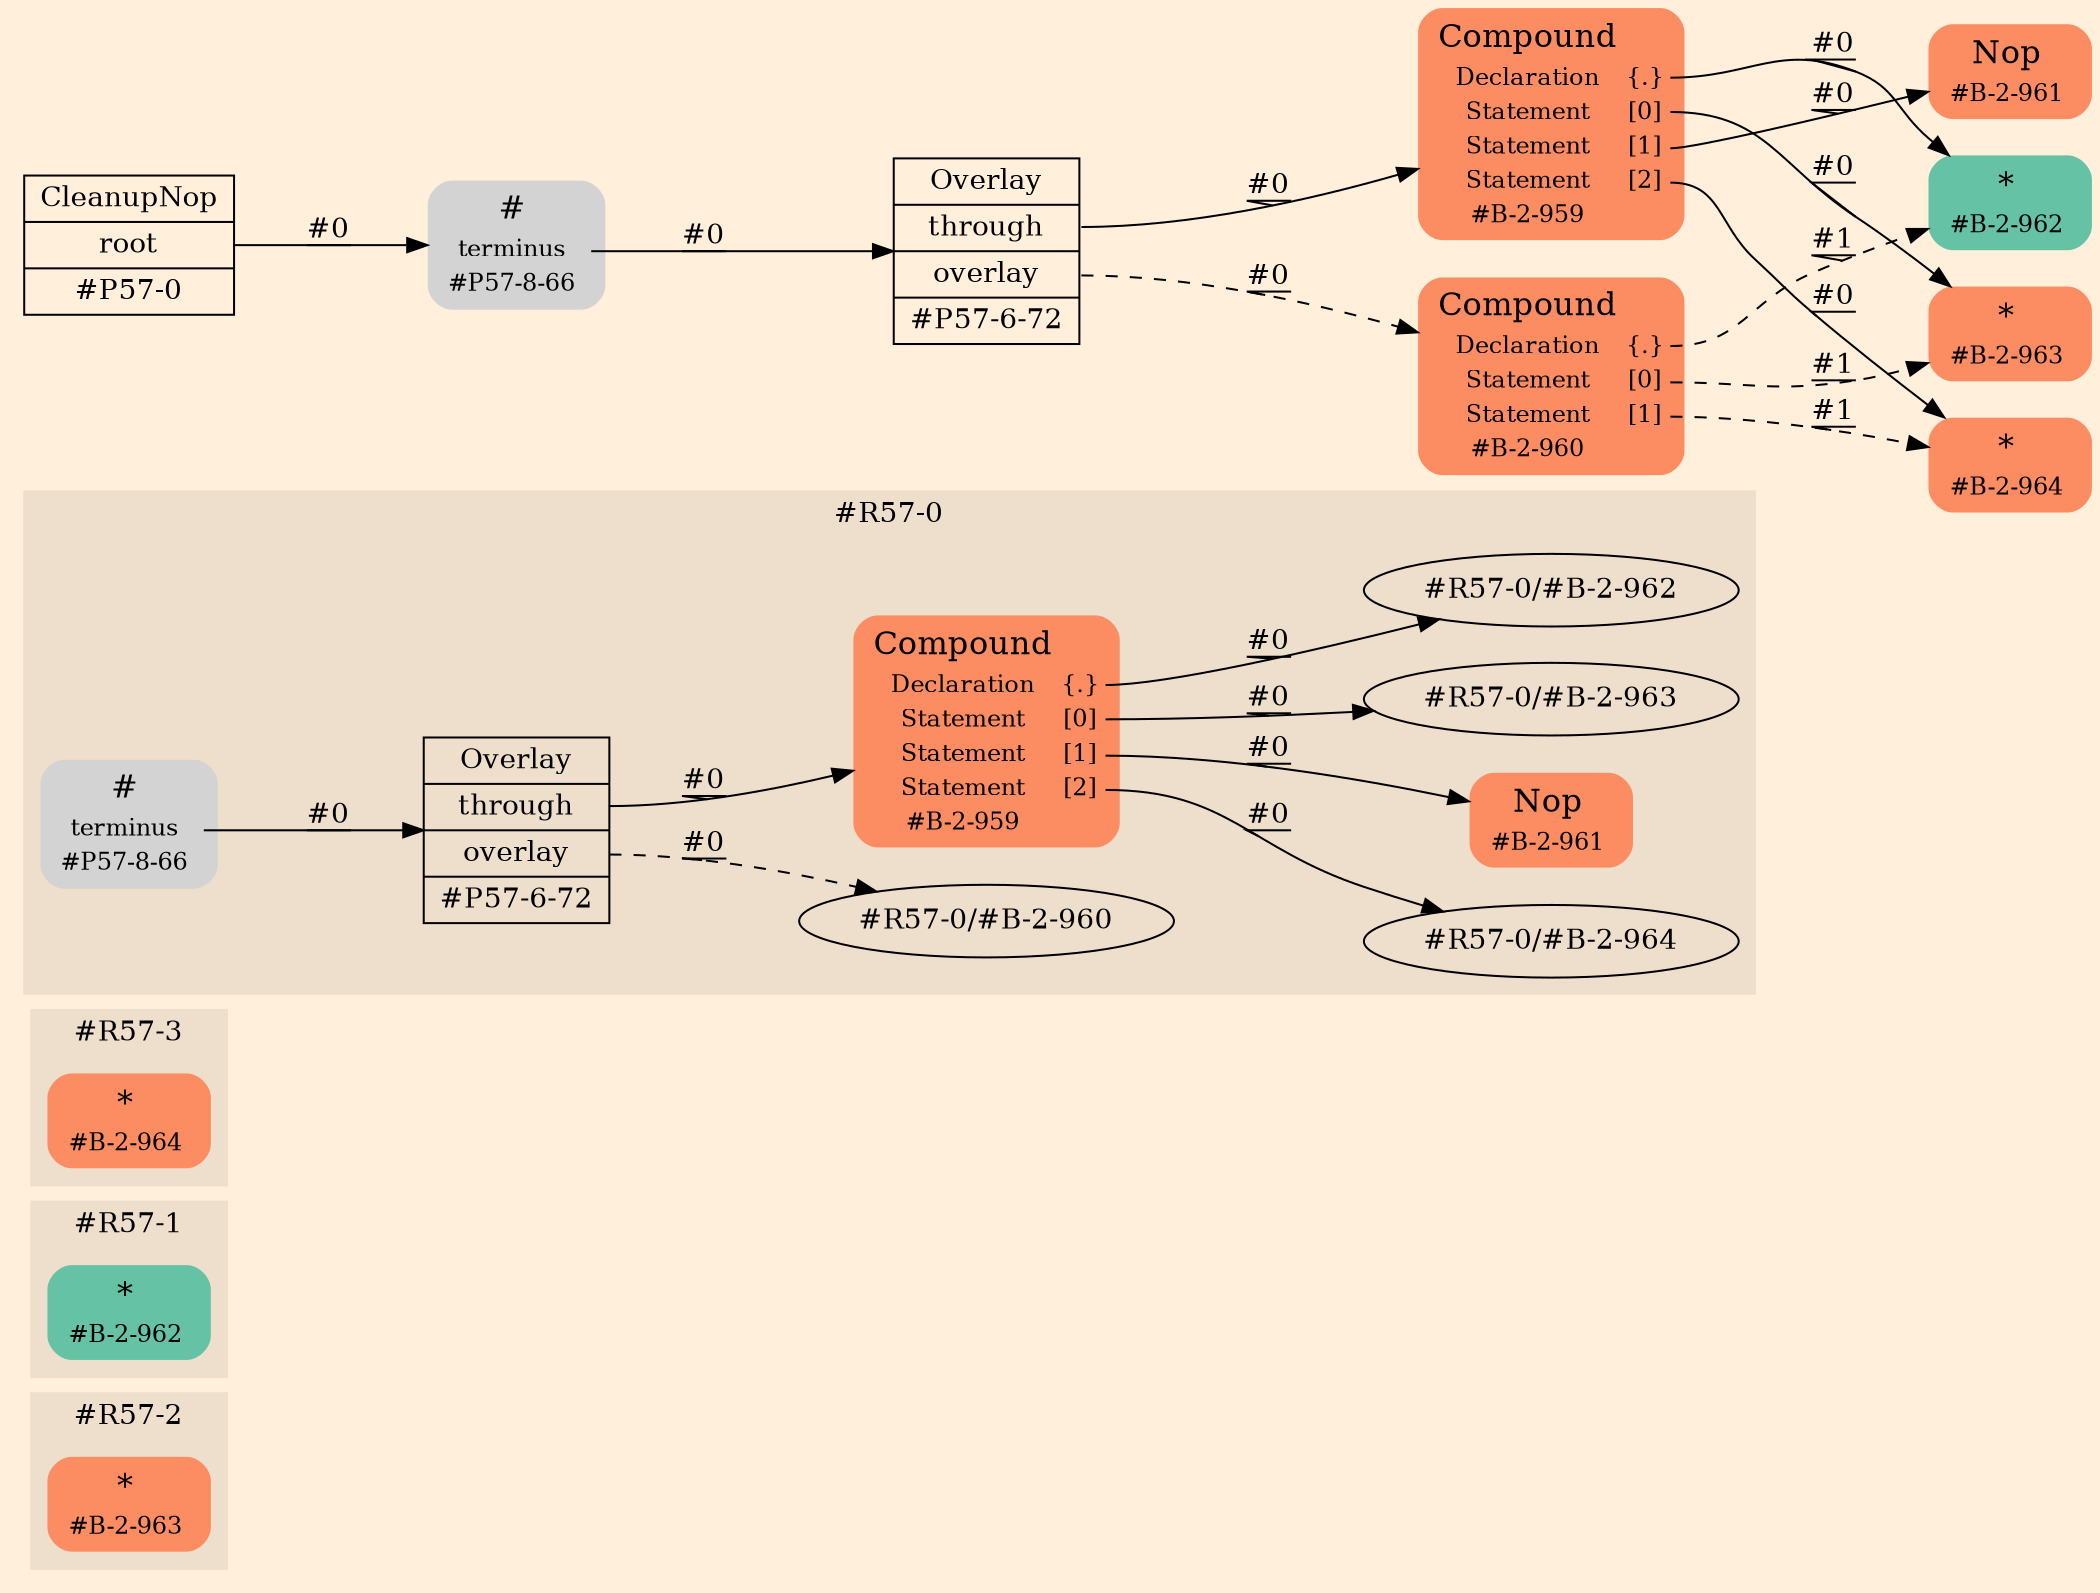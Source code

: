 digraph Inferno {
graph [
rankdir = "LR"
ranksep = 1.0
size = "14,20"
bgcolor = antiquewhite1
color = black
fontcolor = black
];
node [
];
subgraph "cluster#R57-2" {
label = "#R57-2"
style = "filled"
color = antiquewhite2
"#R57-2/#B-2-963" [
shape = "plaintext"
fillcolor = "/set28/2"
label = <<TABLE BORDER="0" CELLBORDER="0" CELLSPACING="0">
 <TR>
  <TD><FONT POINT-SIZE="16.0">*</FONT></TD>
  <TD></TD>
 </TR>
 <TR>
  <TD>#B-2-963</TD>
  <TD PORT="port0"></TD>
 </TR>
</TABLE>>
style = "rounded,filled"
fontsize = "12"
];
}
subgraph "cluster#R57-1" {
label = "#R57-1"
style = "filled"
color = antiquewhite2
"#R57-1/#B-2-962" [
shape = "plaintext"
fillcolor = "/set28/1"
label = <<TABLE BORDER="0" CELLBORDER="0" CELLSPACING="0">
 <TR>
  <TD><FONT POINT-SIZE="16.0">*</FONT></TD>
  <TD></TD>
 </TR>
 <TR>
  <TD>#B-2-962</TD>
  <TD PORT="port0"></TD>
 </TR>
</TABLE>>
style = "rounded,filled"
fontsize = "12"
];
}
subgraph "cluster#R57-3" {
label = "#R57-3"
style = "filled"
color = antiquewhite2
"#R57-3/#B-2-964" [
shape = "plaintext"
fillcolor = "/set28/2"
label = <<TABLE BORDER="0" CELLBORDER="0" CELLSPACING="0">
 <TR>
  <TD><FONT POINT-SIZE="16.0">*</FONT></TD>
  <TD></TD>
 </TR>
 <TR>
  <TD>#B-2-964</TD>
  <TD PORT="port0"></TD>
 </TR>
</TABLE>>
style = "rounded,filled"
fontsize = "12"
];
}
subgraph "cluster#R57-0" {
label = "#R57-0"
style = "filled"
color = antiquewhite2
"#R57-0/#B-2-961" [
shape = "plaintext"
fillcolor = "/set28/2"
label = <<TABLE BORDER="0" CELLBORDER="0" CELLSPACING="0">
 <TR>
  <TD><FONT POINT-SIZE="16.0">Nop</FONT></TD>
  <TD></TD>
 </TR>
 <TR>
  <TD>#B-2-961</TD>
  <TD PORT="port0"></TD>
 </TR>
</TABLE>>
style = "rounded,filled"
fontsize = "12"
];
"#R57-0/#P57-8-66" [
shape = "plaintext"
label = <<TABLE BORDER="0" CELLBORDER="0" CELLSPACING="0">
 <TR>
  <TD><FONT POINT-SIZE="16.0">#</FONT></TD>
  <TD></TD>
 </TR>
 <TR>
  <TD>terminus</TD>
  <TD PORT="port0"></TD>
 </TR>
 <TR>
  <TD>#P57-8-66</TD>
  <TD PORT="port1"></TD>
 </TR>
</TABLE>>
style = "rounded,filled"
fontsize = "12"
];
"#R57-0/#B-2-959" [
shape = "plaintext"
fillcolor = "/set28/2"
label = <<TABLE BORDER="0" CELLBORDER="0" CELLSPACING="0">
 <TR>
  <TD><FONT POINT-SIZE="16.0">Compound</FONT></TD>
  <TD></TD>
 </TR>
 <TR>
  <TD>Declaration</TD>
  <TD PORT="port0">{.}</TD>
 </TR>
 <TR>
  <TD>Statement</TD>
  <TD PORT="port1">[0]</TD>
 </TR>
 <TR>
  <TD>Statement</TD>
  <TD PORT="port2">[1]</TD>
 </TR>
 <TR>
  <TD>Statement</TD>
  <TD PORT="port3">[2]</TD>
 </TR>
 <TR>
  <TD>#B-2-959</TD>
  <TD PORT="port4"></TD>
 </TR>
</TABLE>>
style = "rounded,filled"
fontsize = "12"
];
"#R57-0/#P57-6-72" [
shape = "record"
fillcolor = antiquewhite2
label = "<fixed> Overlay | <port0> through | <port1> overlay | <port2> #P57-6-72"
style = "filled"
fontsize = "14"
color = black
fontcolor = black
];
"#R57-0/#P57-8-66":port0 -> "#R57-0/#P57-6-72" [style="solid"
label = "#0"
decorate = true
color = black
fontcolor = black
];
"#R57-0/#B-2-959":port0 -> "#R57-0/#B-2-962" [style="solid"
label = "#0"
decorate = true
color = black
fontcolor = black
];
"#R57-0/#B-2-959":port1 -> "#R57-0/#B-2-963" [style="solid"
label = "#0"
decorate = true
color = black
fontcolor = black
];
"#R57-0/#B-2-959":port2 -> "#R57-0/#B-2-961" [style="solid"
label = "#0"
decorate = true
color = black
fontcolor = black
];
"#R57-0/#B-2-959":port3 -> "#R57-0/#B-2-964" [style="solid"
label = "#0"
decorate = true
color = black
fontcolor = black
];
"#R57-0/#P57-6-72":port0 -> "#R57-0/#B-2-959" [style="solid"
label = "#0"
decorate = true
color = black
fontcolor = black
];
"#R57-0/#P57-6-72":port1 -> "#R57-0/#B-2-960" [style="dashed"
label = "#0"
decorate = true
color = black
fontcolor = black
];
}
"CR#P57-0" [
shape = "record"
fillcolor = antiquewhite1
label = "<fixed> CleanupNop | <port0> root | <port1> #P57-0"
style = "filled"
fontsize = "14"
color = black
fontcolor = black
];
"#P57-8-66" [
shape = "plaintext"
label = <<TABLE BORDER="0" CELLBORDER="0" CELLSPACING="0">
 <TR>
  <TD><FONT POINT-SIZE="16.0">#</FONT></TD>
  <TD></TD>
 </TR>
 <TR>
  <TD>terminus</TD>
  <TD PORT="port0"></TD>
 </TR>
 <TR>
  <TD>#P57-8-66</TD>
  <TD PORT="port1"></TD>
 </TR>
</TABLE>>
style = "rounded,filled"
fontsize = "12"
];
"#P57-6-72" [
shape = "record"
fillcolor = antiquewhite1
label = "<fixed> Overlay | <port0> through | <port1> overlay | <port2> #P57-6-72"
style = "filled"
fontsize = "14"
color = black
fontcolor = black
];
"#B-2-959" [
shape = "plaintext"
fillcolor = "/set28/2"
label = <<TABLE BORDER="0" CELLBORDER="0" CELLSPACING="0">
 <TR>
  <TD><FONT POINT-SIZE="16.0">Compound</FONT></TD>
  <TD></TD>
 </TR>
 <TR>
  <TD>Declaration</TD>
  <TD PORT="port0">{.}</TD>
 </TR>
 <TR>
  <TD>Statement</TD>
  <TD PORT="port1">[0]</TD>
 </TR>
 <TR>
  <TD>Statement</TD>
  <TD PORT="port2">[1]</TD>
 </TR>
 <TR>
  <TD>Statement</TD>
  <TD PORT="port3">[2]</TD>
 </TR>
 <TR>
  <TD>#B-2-959</TD>
  <TD PORT="port4"></TD>
 </TR>
</TABLE>>
style = "rounded,filled"
fontsize = "12"
];
"#B-2-962" [
shape = "plaintext"
fillcolor = "/set28/1"
label = <<TABLE BORDER="0" CELLBORDER="0" CELLSPACING="0">
 <TR>
  <TD><FONT POINT-SIZE="16.0">*</FONT></TD>
  <TD></TD>
 </TR>
 <TR>
  <TD>#B-2-962</TD>
  <TD PORT="port0"></TD>
 </TR>
</TABLE>>
style = "rounded,filled"
fontsize = "12"
];
"#B-2-963" [
shape = "plaintext"
fillcolor = "/set28/2"
label = <<TABLE BORDER="0" CELLBORDER="0" CELLSPACING="0">
 <TR>
  <TD><FONT POINT-SIZE="16.0">*</FONT></TD>
  <TD></TD>
 </TR>
 <TR>
  <TD>#B-2-963</TD>
  <TD PORT="port0"></TD>
 </TR>
</TABLE>>
style = "rounded,filled"
fontsize = "12"
];
"#B-2-961" [
shape = "plaintext"
fillcolor = "/set28/2"
label = <<TABLE BORDER="0" CELLBORDER="0" CELLSPACING="0">
 <TR>
  <TD><FONT POINT-SIZE="16.0">Nop</FONT></TD>
  <TD></TD>
 </TR>
 <TR>
  <TD>#B-2-961</TD>
  <TD PORT="port0"></TD>
 </TR>
</TABLE>>
style = "rounded,filled"
fontsize = "12"
];
"#B-2-964" [
shape = "plaintext"
fillcolor = "/set28/2"
label = <<TABLE BORDER="0" CELLBORDER="0" CELLSPACING="0">
 <TR>
  <TD><FONT POINT-SIZE="16.0">*</FONT></TD>
  <TD></TD>
 </TR>
 <TR>
  <TD>#B-2-964</TD>
  <TD PORT="port0"></TD>
 </TR>
</TABLE>>
style = "rounded,filled"
fontsize = "12"
];
"#B-2-960" [
shape = "plaintext"
fillcolor = "/set28/2"
label = <<TABLE BORDER="0" CELLBORDER="0" CELLSPACING="0">
 <TR>
  <TD><FONT POINT-SIZE="16.0">Compound</FONT></TD>
  <TD></TD>
 </TR>
 <TR>
  <TD>Declaration</TD>
  <TD PORT="port0">{.}</TD>
 </TR>
 <TR>
  <TD>Statement</TD>
  <TD PORT="port1">[0]</TD>
 </TR>
 <TR>
  <TD>Statement</TD>
  <TD PORT="port2">[1]</TD>
 </TR>
 <TR>
  <TD>#B-2-960</TD>
  <TD PORT="port3"></TD>
 </TR>
</TABLE>>
style = "rounded,filled"
fontsize = "12"
];
"CR#P57-0":port0 -> "#P57-8-66" [style="solid"
label = "#0"
decorate = true
color = black
fontcolor = black
];
"#P57-8-66":port0 -> "#P57-6-72" [style="solid"
label = "#0"
decorate = true
color = black
fontcolor = black
];
"#P57-6-72":port0 -> "#B-2-959" [style="solid"
label = "#0"
decorate = true
color = black
fontcolor = black
];
"#P57-6-72":port1 -> "#B-2-960" [style="dashed"
label = "#0"
decorate = true
color = black
fontcolor = black
];
"#B-2-959":port0 -> "#B-2-962" [style="solid"
label = "#0"
decorate = true
color = black
fontcolor = black
];
"#B-2-959":port1 -> "#B-2-963" [style="solid"
label = "#0"
decorate = true
color = black
fontcolor = black
];
"#B-2-959":port2 -> "#B-2-961" [style="solid"
label = "#0"
decorate = true
color = black
fontcolor = black
];
"#B-2-959":port3 -> "#B-2-964" [style="solid"
label = "#0"
decorate = true
color = black
fontcolor = black
];
"#B-2-960":port0 -> "#B-2-962" [style="dashed"
label = "#1"
decorate = true
color = black
fontcolor = black
];
"#B-2-960":port1 -> "#B-2-963" [style="dashed"
label = "#1"
decorate = true
color = black
fontcolor = black
];
"#B-2-960":port2 -> "#B-2-964" [style="dashed"
label = "#1"
decorate = true
color = black
fontcolor = black
];
}

